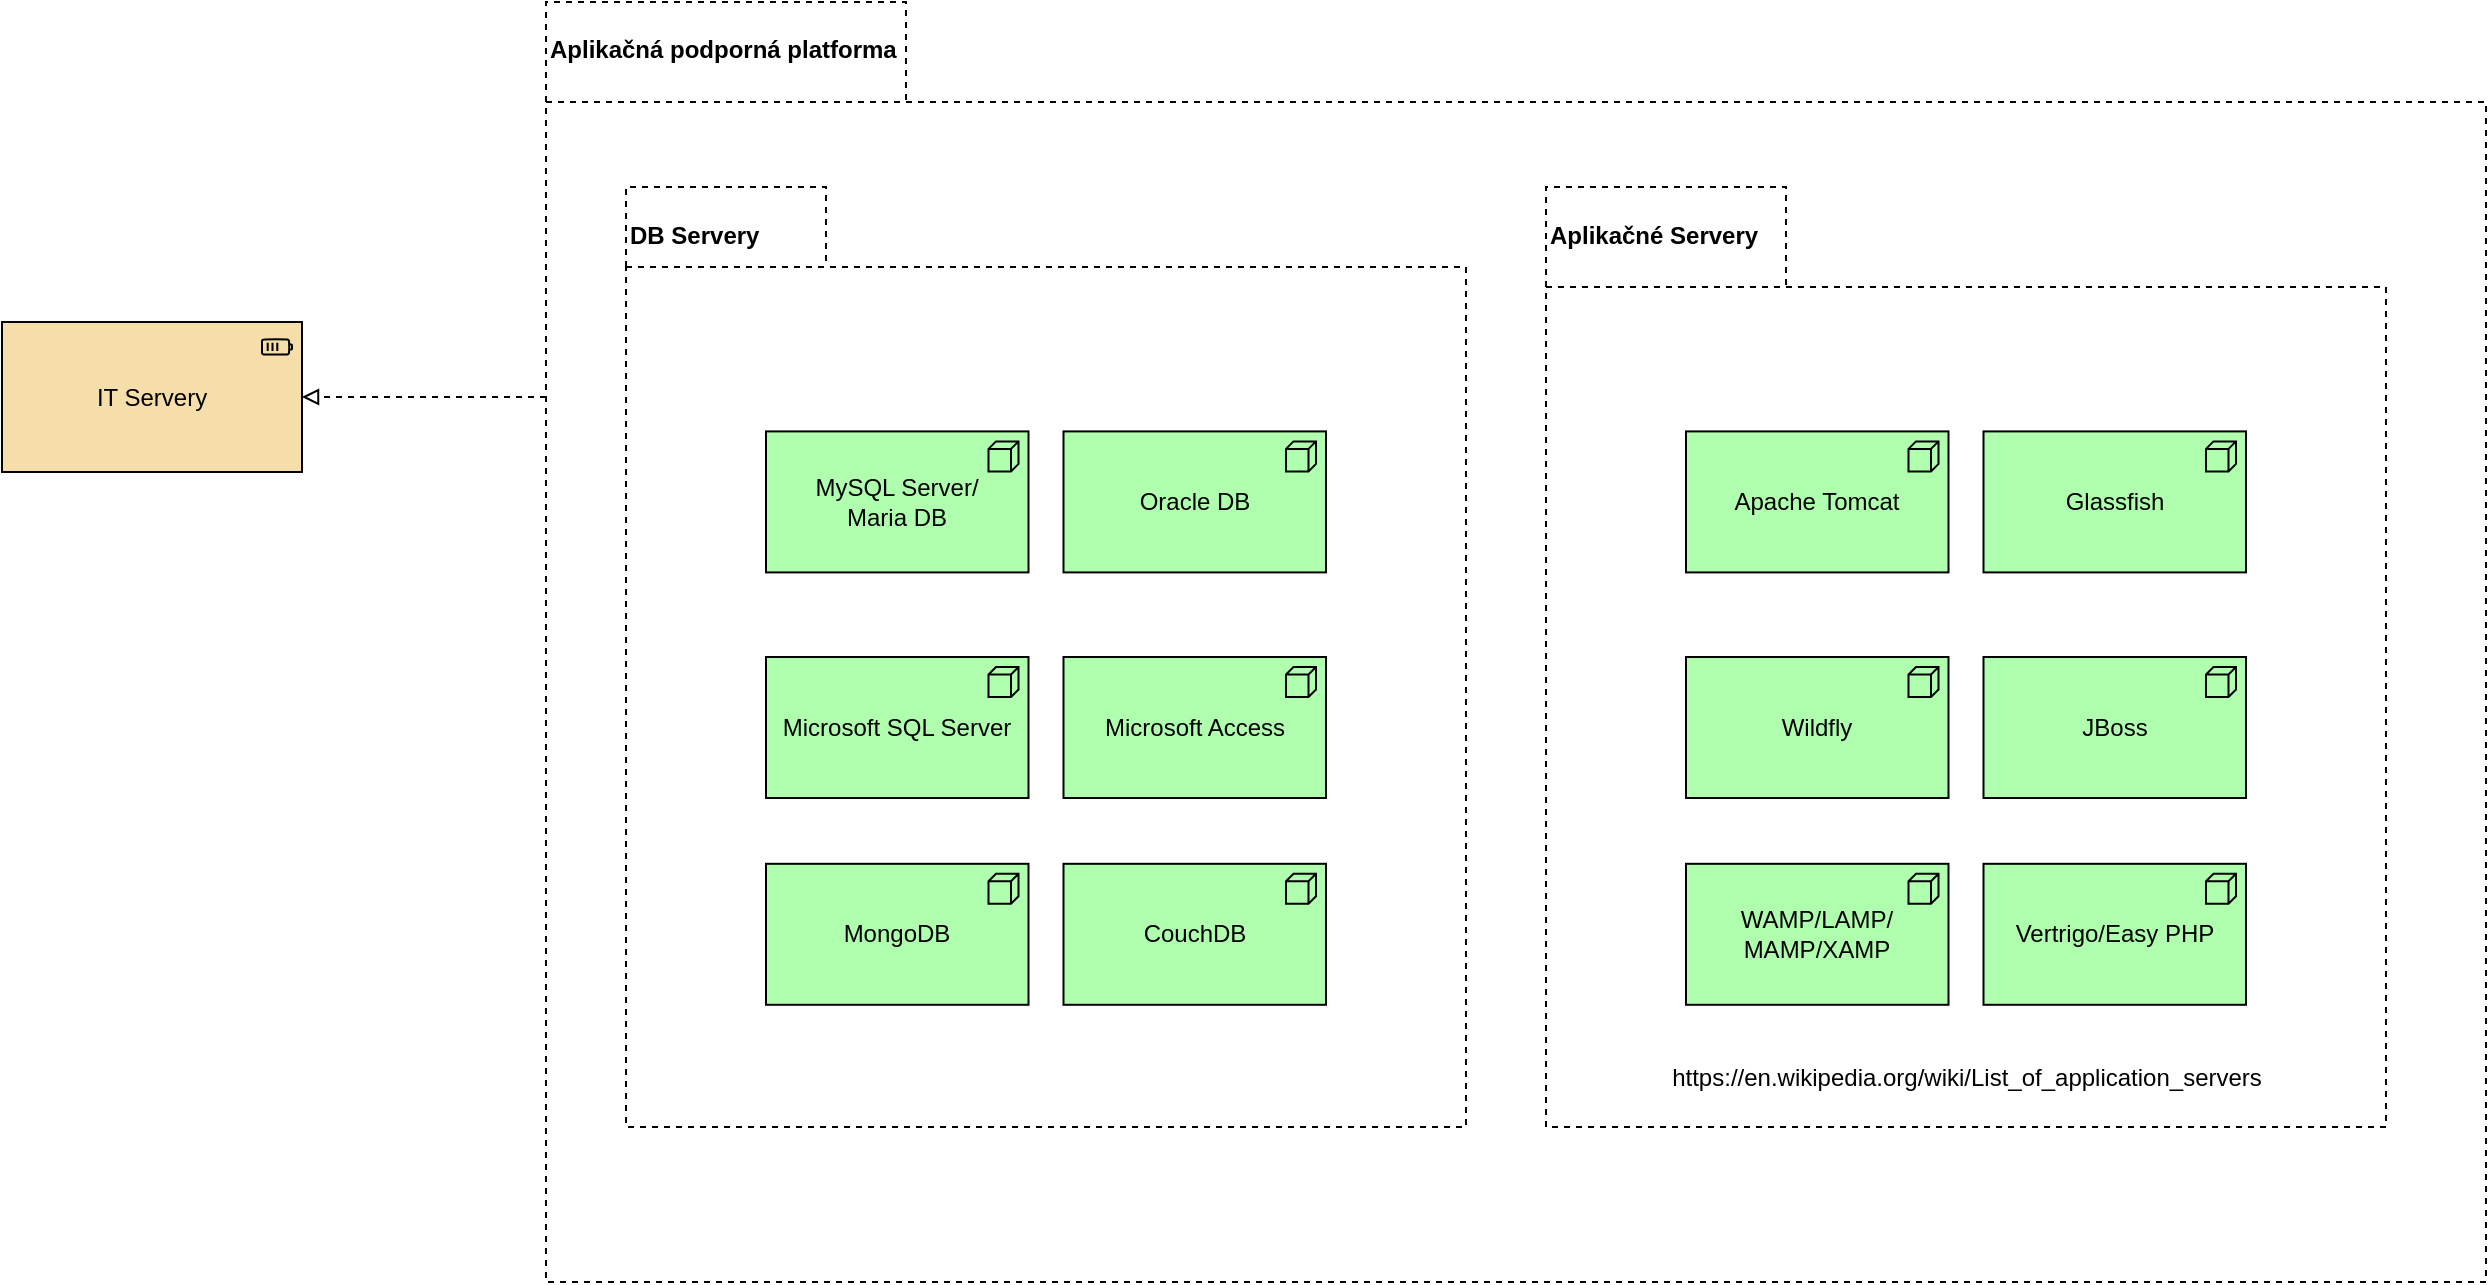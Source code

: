 <mxfile version="16.5.1" type="device" pages="4"><diagram id="BFLD8SJ105K53m_3hxPX" name="Zdroje-Resources"><mxGraphModel dx="1088" dy="731" grid="1" gridSize="10" guides="1" tooltips="1" connect="1" arrows="1" fold="1" page="1" pageScale="1" pageWidth="1654" pageHeight="1169" math="0" shadow="0"><root><mxCell id="JIdR25vpFqHuH1dfXPCB-0"/><mxCell id="JIdR25vpFqHuH1dfXPCB-1" parent="JIdR25vpFqHuH1dfXPCB-0"/><mxCell id="JIdR25vpFqHuH1dfXPCB-2" value="IT Servery" style="html=1;outlineConnect=0;whiteSpace=wrap;fillColor=#F5DEAA;shape=mxgraph.archimate3.application;appType=resource;archiType=square;" parent="JIdR25vpFqHuH1dfXPCB-1" vertex="1"><mxGeometry x="140" y="220" width="150" height="75" as="geometry"/></mxCell><mxCell id="JIdR25vpFqHuH1dfXPCB-23" value="" style="group" parent="JIdR25vpFqHuH1dfXPCB-1" vertex="1" connectable="0"><mxGeometry x="412" y="60" width="970" height="640" as="geometry"/></mxCell><mxCell id="JIdR25vpFqHuH1dfXPCB-22" value="Aplikačná podporná platforma" style="shape=folder;spacingTop=10;tabWidth=180;tabHeight=50;tabPosition=left;html=1;dashed=1;verticalAlign=top;align=left;fontStyle=1" parent="JIdR25vpFqHuH1dfXPCB-23" vertex="1"><mxGeometry width="970" height="640" as="geometry"/></mxCell><mxCell id="JIdR25vpFqHuH1dfXPCB-12" value="" style="group" parent="JIdR25vpFqHuH1dfXPCB-23" vertex="1" connectable="0"><mxGeometry x="40" y="92.5" width="420" height="470" as="geometry"/></mxCell><mxCell id="JIdR25vpFqHuH1dfXPCB-11" value="&lt;b&gt;DB Servery&lt;/b&gt;" style="shape=folder;spacingTop=10;tabWidth=100;tabHeight=40;tabPosition=left;html=1;dashed=1;verticalAlign=top;align=left;" parent="JIdR25vpFqHuH1dfXPCB-12" vertex="1"><mxGeometry width="420" height="470" as="geometry"/></mxCell><mxCell id="JIdR25vpFqHuH1dfXPCB-3" value="MySQL Server/&lt;br&gt;Maria DB" style="html=1;outlineConnect=0;whiteSpace=wrap;fillColor=#AFFFAF;shape=mxgraph.archimate3.application;appType=node;archiType=square;" parent="JIdR25vpFqHuH1dfXPCB-12" vertex="1"><mxGeometry x="70" y="122.2" width="131.25" height="70.5" as="geometry"/></mxCell><mxCell id="JIdR25vpFqHuH1dfXPCB-6" value="Microsoft SQL Server" style="html=1;outlineConnect=0;whiteSpace=wrap;fillColor=#AFFFAF;shape=mxgraph.archimate3.application;appType=node;archiType=square;" parent="JIdR25vpFqHuH1dfXPCB-12" vertex="1"><mxGeometry x="70" y="235" width="131.25" height="70.5" as="geometry"/></mxCell><mxCell id="JIdR25vpFqHuH1dfXPCB-7" value="Oracle DB" style="html=1;outlineConnect=0;whiteSpace=wrap;fillColor=#AFFFAF;shape=mxgraph.archimate3.application;appType=node;archiType=square;" parent="JIdR25vpFqHuH1dfXPCB-12" vertex="1"><mxGeometry x="218.75" y="122.2" width="131.25" height="70.5" as="geometry"/></mxCell><mxCell id="JIdR25vpFqHuH1dfXPCB-8" value="Microsoft Access" style="html=1;outlineConnect=0;whiteSpace=wrap;fillColor=#AFFFAF;shape=mxgraph.archimate3.application;appType=node;archiType=square;" parent="JIdR25vpFqHuH1dfXPCB-12" vertex="1"><mxGeometry x="218.75" y="235" width="131.25" height="70.5" as="geometry"/></mxCell><mxCell id="JIdR25vpFqHuH1dfXPCB-9" value="MongoDB" style="html=1;outlineConnect=0;whiteSpace=wrap;fillColor=#AFFFAF;shape=mxgraph.archimate3.application;appType=node;archiType=square;" parent="JIdR25vpFqHuH1dfXPCB-12" vertex="1"><mxGeometry x="70" y="338.4" width="131.25" height="70.5" as="geometry"/></mxCell><mxCell id="JIdR25vpFqHuH1dfXPCB-10" value="CouchDB" style="html=1;outlineConnect=0;whiteSpace=wrap;fillColor=#AFFFAF;shape=mxgraph.archimate3.application;appType=node;archiType=square;" parent="JIdR25vpFqHuH1dfXPCB-12" vertex="1"><mxGeometry x="218.75" y="338.4" width="131.25" height="70.5" as="geometry"/></mxCell><mxCell id="JIdR25vpFqHuH1dfXPCB-13" value="" style="group" parent="JIdR25vpFqHuH1dfXPCB-23" vertex="1" connectable="0"><mxGeometry x="500" y="92.5" width="420" height="470" as="geometry"/></mxCell><mxCell id="JIdR25vpFqHuH1dfXPCB-14" value="&lt;b&gt;Aplikačné Servery&lt;/b&gt;" style="shape=folder;spacingTop=10;tabWidth=120;tabHeight=50;tabPosition=left;html=1;dashed=1;verticalAlign=top;align=left;" parent="JIdR25vpFqHuH1dfXPCB-13" vertex="1"><mxGeometry width="420" height="470" as="geometry"/></mxCell><mxCell id="JIdR25vpFqHuH1dfXPCB-15" value="Apache Tomcat" style="html=1;outlineConnect=0;whiteSpace=wrap;fillColor=#AFFFAF;shape=mxgraph.archimate3.application;appType=node;archiType=square;" parent="JIdR25vpFqHuH1dfXPCB-13" vertex="1"><mxGeometry x="70" y="122.2" width="131.25" height="70.5" as="geometry"/></mxCell><mxCell id="JIdR25vpFqHuH1dfXPCB-16" value="Wildfly" style="html=1;outlineConnect=0;whiteSpace=wrap;fillColor=#AFFFAF;shape=mxgraph.archimate3.application;appType=node;archiType=square;" parent="JIdR25vpFqHuH1dfXPCB-13" vertex="1"><mxGeometry x="70" y="235" width="131.25" height="70.5" as="geometry"/></mxCell><mxCell id="JIdR25vpFqHuH1dfXPCB-17" value="Glassfish" style="html=1;outlineConnect=0;whiteSpace=wrap;fillColor=#AFFFAF;shape=mxgraph.archimate3.application;appType=node;archiType=square;" parent="JIdR25vpFqHuH1dfXPCB-13" vertex="1"><mxGeometry x="218.75" y="122.2" width="131.25" height="70.5" as="geometry"/></mxCell><mxCell id="JIdR25vpFqHuH1dfXPCB-18" value="JBoss" style="html=1;outlineConnect=0;whiteSpace=wrap;fillColor=#AFFFAF;shape=mxgraph.archimate3.application;appType=node;archiType=square;" parent="JIdR25vpFqHuH1dfXPCB-13" vertex="1"><mxGeometry x="218.75" y="235" width="131.25" height="70.5" as="geometry"/></mxCell><mxCell id="JIdR25vpFqHuH1dfXPCB-19" value="WAMP/LAMP/&lt;br&gt;MAMP/XAMP" style="html=1;outlineConnect=0;whiteSpace=wrap;fillColor=#AFFFAF;shape=mxgraph.archimate3.application;appType=node;archiType=square;" parent="JIdR25vpFqHuH1dfXPCB-13" vertex="1"><mxGeometry x="70" y="338.4" width="131.25" height="70.5" as="geometry"/></mxCell><mxCell id="JIdR25vpFqHuH1dfXPCB-20" value="Vertrigo/Easy PHP" style="html=1;outlineConnect=0;whiteSpace=wrap;fillColor=#AFFFAF;shape=mxgraph.archimate3.application;appType=node;archiType=square;" parent="JIdR25vpFqHuH1dfXPCB-13" vertex="1"><mxGeometry x="218.75" y="338.4" width="131.25" height="70.5" as="geometry"/></mxCell><mxCell id="JIdR25vpFqHuH1dfXPCB-21" value="https://en.wikipedia.org/wiki/List_of_application_servers" style="text;html=1;align=center;verticalAlign=middle;resizable=0;points=[];autosize=1;strokeColor=none;fillColor=none;" parent="JIdR25vpFqHuH1dfXPCB-13" vertex="1"><mxGeometry x="55" y="435" width="310" height="20" as="geometry"/></mxCell><mxCell id="JIdR25vpFqHuH1dfXPCB-25" value="" style="edgeStyle=elbowEdgeStyle;html=1;endArrow=block;elbow=vertical;endFill=0;dashed=1;rounded=0;entryX=1;entryY=0.5;entryDx=0;entryDy=0;entryPerimeter=0;exitX=0;exitY=0;exitDx=0;exitDy=197.5;exitPerimeter=0;" parent="JIdR25vpFqHuH1dfXPCB-1" source="JIdR25vpFqHuH1dfXPCB-22" target="JIdR25vpFqHuH1dfXPCB-2" edge="1"><mxGeometry width="160" relative="1" as="geometry"><mxPoint x="230" y="570" as="sourcePoint"/><mxPoint x="300" y="490" as="targetPoint"/></mxGeometry></mxCell></root></mxGraphModel></diagram><diagram id="a2Y0qFDGSdW9YqqW_H9g" name="Pristup_Plan-Schopnost_Kompetencia"><mxGraphModel dx="1088" dy="731" grid="1" gridSize="10" guides="1" tooltips="1" connect="1" arrows="1" fold="1" page="1" pageScale="1" pageWidth="1654" pageHeight="1169" math="0" shadow="0"><root><mxCell id="AoW3o8uG79SztXUSEUNP-0"/><mxCell id="AoW3o8uG79SztXUSEUNP-1" parent="AoW3o8uG79SztXUSEUNP-0"/><mxCell id="AoW3o8uG79SztXUSEUNP-10" value="AT&amp;amp;AT, LakeSide, Bratislava&lt;br&gt;Mentor Partners, Titan, Grafton&amp;nbsp;" style="html=1;outlineConnect=0;whiteSpace=wrap;fillColor=#FFB973;shape=mxgraph.archimate3.application;appType=location;archiType=square;align=left;verticalAlign=top;" parent="AoW3o8uG79SztXUSEUNP-1" vertex="1"><mxGeometry x="110" y="530" width="420" height="190" as="geometry"/></mxCell><mxCell id="AoW3o8uG79SztXUSEUNP-2" value="Operačná excelentnosť" style="html=1;outlineConnect=0;whiteSpace=wrap;fillColor=#F5DEAA;shape=mxgraph.archimate3.application;appType=course;archiType=rounded;" parent="AoW3o8uG79SztXUSEUNP-1" vertex="1"><mxGeometry x="410" y="200" width="150" height="75" as="geometry"/></mxCell><mxCell id="AoW3o8uG79SztXUSEUNP-3" value="Centralizácia IT systémov" style="html=1;outlineConnect=0;whiteSpace=wrap;fillColor=#F5DEAA;shape=mxgraph.archimate3.application;appType=course;archiType=rounded;" parent="AoW3o8uG79SztXUSEUNP-1" vertex="1"><mxGeometry x="230" y="300" width="150" height="75" as="geometry"/></mxCell><mxCell id="AoW3o8uG79SztXUSEUNP-4" value="Štandarizácia produktov" style="html=1;outlineConnect=0;whiteSpace=wrap;fillColor=#F5DEAA;shape=mxgraph.archimate3.application;appType=course;archiType=rounded;" parent="AoW3o8uG79SztXUSEUNP-1" vertex="1"><mxGeometry x="600" y="300" width="150" height="75" as="geometry"/></mxCell><mxCell id="AoW3o8uG79SztXUSEUNP-5" value="Ľudské zdroje HR" style="html=1;outlineConnect=0;whiteSpace=wrap;fillColor=#F5DEAA;shape=mxgraph.archimate3.application;appType=resource;archiType=square;" parent="AoW3o8uG79SztXUSEUNP-1" vertex="1"><mxGeometry x="170" y="595" width="150" height="75" as="geometry"/></mxCell><mxCell id="AoW3o8uG79SztXUSEUNP-6" value="IT zdroje" style="html=1;outlineConnect=0;whiteSpace=wrap;fillColor=#F5DEAA;shape=mxgraph.archimate3.application;appType=resource;archiType=square;" parent="AoW3o8uG79SztXUSEUNP-1" vertex="1"><mxGeometry x="350" y="595" width="150" height="75" as="geometry"/></mxCell><mxCell id="AoW3o8uG79SztXUSEUNP-7" value="IT manažment a &lt;br&gt;prevádzka" style="html=1;outlineConnect=0;whiteSpace=wrap;fillColor=#F5DEAA;shape=mxgraph.archimate3.application;appType=capability;archiType=rounded;" parent="AoW3o8uG79SztXUSEUNP-1" vertex="1"><mxGeometry x="230" y="430" width="150" height="75" as="geometry"/></mxCell><mxCell id="AoW3o8uG79SztXUSEUNP-8" value="Produktový manažment" style="html=1;outlineConnect=0;whiteSpace=wrap;fillColor=#F5DEAA;shape=mxgraph.archimate3.application;appType=capability;archiType=rounded;" parent="AoW3o8uG79SztXUSEUNP-1" vertex="1"><mxGeometry x="600" y="430" width="150" height="75" as="geometry"/></mxCell><mxCell id="AoW3o8uG79SztXUSEUNP-9" value="Manažment kvality" style="html=1;outlineConnect=0;whiteSpace=wrap;fillColor=#F5DEAA;shape=mxgraph.archimate3.application;appType=capability;archiType=rounded;" parent="AoW3o8uG79SztXUSEUNP-1" vertex="1"><mxGeometry x="770" y="430" width="150" height="75" as="geometry"/></mxCell><mxCell id="AoW3o8uG79SztXUSEUNP-11" value="" style="html=1;endArrow=diamondThin;endFill=0;elbow=vertical;endSize=10;rounded=0;exitX=0.5;exitY=0;exitDx=0;exitDy=0;exitPerimeter=0;entryX=0;entryY=0.5;entryDx=0;entryDy=0;entryPerimeter=0;" parent="AoW3o8uG79SztXUSEUNP-1" source="AoW3o8uG79SztXUSEUNP-3" target="AoW3o8uG79SztXUSEUNP-2" edge="1"><mxGeometry width="160" relative="1" as="geometry"><mxPoint x="190" y="230" as="sourcePoint"/><mxPoint x="420" y="208" as="targetPoint"/></mxGeometry></mxCell><mxCell id="AoW3o8uG79SztXUSEUNP-12" value="" style="html=1;endArrow=diamondThin;endFill=0;elbow=vertical;endSize=10;rounded=0;entryX=1;entryY=0.5;entryDx=0;entryDy=0;entryPerimeter=0;" parent="AoW3o8uG79SztXUSEUNP-1" source="AoW3o8uG79SztXUSEUNP-4" target="AoW3o8uG79SztXUSEUNP-2" edge="1"><mxGeometry width="160" relative="1" as="geometry"><mxPoint x="640" y="240" as="sourcePoint"/><mxPoint x="800" y="240" as="targetPoint"/></mxGeometry></mxCell><mxCell id="AoW3o8uG79SztXUSEUNP-13" value="" style="edgeStyle=elbowEdgeStyle;html=1;endArrow=block;elbow=vertical;endFill=0;dashed=1;rounded=0;entryX=0.5;entryY=1;entryDx=0;entryDy=0;entryPerimeter=0;" parent="AoW3o8uG79SztXUSEUNP-1" target="AoW3o8uG79SztXUSEUNP-3" edge="1"><mxGeometry width="160" relative="1" as="geometry"><mxPoint x="305" y="430" as="sourcePoint"/><mxPoint x="260" y="520" as="targetPoint"/></mxGeometry></mxCell><mxCell id="AoW3o8uG79SztXUSEUNP-14" value="" style="edgeStyle=elbowEdgeStyle;html=1;endArrow=block;elbow=vertical;endFill=0;dashed=1;rounded=0;entryX=0.5;entryY=1;entryDx=0;entryDy=0;entryPerimeter=0;" parent="AoW3o8uG79SztXUSEUNP-1" target="AoW3o8uG79SztXUSEUNP-4" edge="1"><mxGeometry width="160" relative="1" as="geometry"><mxPoint x="675" y="430" as="sourcePoint"/><mxPoint x="870" y="560" as="targetPoint"/></mxGeometry></mxCell><mxCell id="AoW3o8uG79SztXUSEUNP-15" value="" style="edgeStyle=elbowEdgeStyle;html=1;endArrow=block;elbow=vertical;endFill=0;dashed=1;rounded=0;entryX=0.5;entryY=1;entryDx=0;entryDy=0;entryPerimeter=0;exitX=0.5;exitY=0;exitDx=0;exitDy=0;exitPerimeter=0;" parent="AoW3o8uG79SztXUSEUNP-1" source="AoW3o8uG79SztXUSEUNP-9" target="AoW3o8uG79SztXUSEUNP-4" edge="1"><mxGeometry width="160" relative="1" as="geometry"><mxPoint x="840" y="380" as="sourcePoint"/><mxPoint x="1000" y="380" as="targetPoint"/></mxGeometry></mxCell><mxCell id="AoW3o8uG79SztXUSEUNP-16" value="" style="endArrow=block;html=1;endFill=1;startArrow=oval;startFill=1;elbow=vertical;rounded=0;entryX=0.5;entryY=1;entryDx=0;entryDy=0;entryPerimeter=0;edgeStyle=orthogonalEdgeStyle;curved=1;" parent="AoW3o8uG79SztXUSEUNP-1" source="AoW3o8uG79SztXUSEUNP-5" target="AoW3o8uG79SztXUSEUNP-7" edge="1"><mxGeometry width="160" relative="1" as="geometry"><mxPoint x="100" y="530" as="sourcePoint"/><mxPoint x="260" y="530" as="targetPoint"/><Array as="points"><mxPoint x="280" y="560"/><mxPoint x="305" y="560"/></Array></mxGeometry></mxCell><mxCell id="AoW3o8uG79SztXUSEUNP-17" value="" style="endArrow=block;html=1;endFill=1;startArrow=oval;startFill=1;edgeStyle=elbowEdgeStyle;elbow=vertical;rounded=0;curved=1;entryX=0.5;entryY=1;entryDx=0;entryDy=0;entryPerimeter=0;" parent="AoW3o8uG79SztXUSEUNP-1" source="AoW3o8uG79SztXUSEUNP-6" target="AoW3o8uG79SztXUSEUNP-7" edge="1"><mxGeometry width="160" relative="1" as="geometry"><mxPoint x="330" y="550" as="sourcePoint"/><mxPoint x="490" y="550" as="targetPoint"/></mxGeometry></mxCell></root></mxGraphModel></diagram><diagram id="C5pZudkizUMhHdA8KWlQ" name="Organizačný pohľad"><mxGraphModel dx="1088" dy="731" grid="1" gridSize="10" guides="1" tooltips="1" connect="1" arrows="1" fold="1" page="1" pageScale="1" pageWidth="1654" pageHeight="1169" math="0" shadow="0"><root><mxCell id="M233vefGpl_7Sy5m6oWi-0"/><mxCell id="M233vefGpl_7Sy5m6oWi-1" parent="M233vefGpl_7Sy5m6oWi-0"/><mxCell id="M233vefGpl_7Sy5m6oWi-12" value="" style="group" parent="M233vefGpl_7Sy5m6oWi-1" vertex="1" connectable="0"><mxGeometry x="60" y="60" width="720" height="430" as="geometry"/></mxCell><mxCell id="M233vefGpl_7Sy5m6oWi-2" value="Organizačná štruktúra Banka" style="shape=folder;spacingTop=10;tabWidth=190;tabHeight=50;tabPosition=left;html=1;dashed=1;verticalAlign=top;align=left;fontStyle=1" parent="M233vefGpl_7Sy5m6oWi-12" vertex="1"><mxGeometry x="-30" width="720" height="430" as="geometry"/></mxCell><mxCell id="M233vefGpl_7Sy5m6oWi-3" value="Financie" style="html=1;outlineConnect=0;whiteSpace=wrap;fillColor=#ffff99;shape=mxgraph.archimate3.application;appType=actor;archiType=square;" parent="M233vefGpl_7Sy5m6oWi-12" vertex="1"><mxGeometry x="20" y="80" width="150" height="75" as="geometry"/></mxCell><mxCell id="M233vefGpl_7Sy5m6oWi-4" value="Privátne/korporátne bankovníctvo" style="html=1;outlineConnect=0;whiteSpace=wrap;fillColor=#ffff99;shape=mxgraph.archimate3.application;appType=actor;archiType=square;" parent="M233vefGpl_7Sy5m6oWi-12" vertex="1"><mxGeometry x="200" y="80" width="150" height="75" as="geometry"/></mxCell><mxCell id="M233vefGpl_7Sy5m6oWi-5" value="Retail bankovníctvo" style="html=1;outlineConnect=0;whiteSpace=wrap;fillColor=#ffff99;shape=mxgraph.archimate3.application;appType=actor;archiType=square;" parent="M233vefGpl_7Sy5m6oWi-12" vertex="1"><mxGeometry x="370" y="80" width="150" height="75" as="geometry"/></mxCell><mxCell id="M233vefGpl_7Sy5m6oWi-6" value="PR, marketing" style="html=1;outlineConnect=0;whiteSpace=wrap;fillColor=#ffff99;shape=mxgraph.archimate3.application;appType=actor;archiType=square;" parent="M233vefGpl_7Sy5m6oWi-12" vertex="1"><mxGeometry x="540" y="80" width="150" height="75" as="geometry"/></mxCell><mxCell id="M233vefGpl_7Sy5m6oWi-7" value="Prevádzka" style="html=1;outlineConnect=0;whiteSpace=wrap;fillColor=#ffff99;shape=mxgraph.archimate3.application;appType=actor;archiType=square;" parent="M233vefGpl_7Sy5m6oWi-12" vertex="1"><mxGeometry x="20" y="177.5" width="150" height="75" as="geometry"/></mxCell><mxCell id="M233vefGpl_7Sy5m6oWi-8" value="IT" style="html=1;outlineConnect=0;whiteSpace=wrap;fillColor=#ffff99;shape=mxgraph.archimate3.application;appType=actor;archiType=square;" parent="M233vefGpl_7Sy5m6oWi-12" vertex="1"><mxGeometry x="200" y="177.5" width="150" height="75" as="geometry"/></mxCell><mxCell id="M233vefGpl_7Sy5m6oWi-9" value="HR" style="html=1;outlineConnect=0;whiteSpace=wrap;fillColor=#ffff99;shape=mxgraph.archimate3.application;appType=actor;archiType=square;" parent="M233vefGpl_7Sy5m6oWi-12" vertex="1"><mxGeometry x="370" y="177.5" width="150" height="75" as="geometry"/></mxCell><mxCell id="M233vefGpl_7Sy5m6oWi-10" value="Oddelenie XYZ" style="html=1;outlineConnect=0;whiteSpace=wrap;fillColor=#ffff99;shape=mxgraph.archimate3.application;appType=actor;archiType=square;" parent="M233vefGpl_7Sy5m6oWi-12" vertex="1"><mxGeometry x="20" y="270" width="150" height="75" as="geometry"/></mxCell><mxCell id="M233vefGpl_7Sy5m6oWi-11" value="Divízia ABC" style="html=1;outlineConnect=0;whiteSpace=wrap;fillColor=#ffff99;shape=mxgraph.archimate3.application;appType=actor;archiType=square;" parent="M233vefGpl_7Sy5m6oWi-12" vertex="1"><mxGeometry x="200" y="270" width="150" height="75" as="geometry"/></mxCell><mxCell id="M233vefGpl_7Sy5m6oWi-13" value="" style="group" parent="M233vefGpl_7Sy5m6oWi-1" vertex="1" connectable="0"><mxGeometry x="760" y="50" width="720" height="830" as="geometry"/></mxCell><mxCell id="M233vefGpl_7Sy5m6oWi-14" value="Organizačná štruktúra Banka" style="shape=folder;spacingTop=10;tabWidth=190;tabHeight=50;tabPosition=left;html=1;dashed=1;verticalAlign=top;align=left;fontStyle=1" parent="M233vefGpl_7Sy5m6oWi-13" vertex="1"><mxGeometry width="720" height="830" as="geometry"/></mxCell><mxCell id="M233vefGpl_7Sy5m6oWi-16" value="Privátne/korporátne bankovníctvo" style="html=1;outlineConnect=0;whiteSpace=wrap;fillColor=#ffff99;shape=mxgraph.archimate3.application;appType=actor;archiType=square;" parent="M233vefGpl_7Sy5m6oWi-13" vertex="1"><mxGeometry x="10" y="70" width="300" height="350" as="geometry"/></mxCell><mxCell id="M233vefGpl_7Sy5m6oWi-18" value="PR, marketing" style="html=1;outlineConnect=0;whiteSpace=wrap;fillColor=#ffff99;shape=mxgraph.archimate3.application;appType=actor;archiType=square;" parent="M233vefGpl_7Sy5m6oWi-13" vertex="1"><mxGeometry x="10" y="430" width="300" height="270" as="geometry"/></mxCell><mxCell id="M233vefGpl_7Sy5m6oWi-20" value="IT" style="html=1;outlineConnect=0;whiteSpace=wrap;fillColor=#ffff99;shape=mxgraph.archimate3.application;appType=actor;archiType=square;verticalAlign=top;" parent="M233vefGpl_7Sy5m6oWi-13" vertex="1"><mxGeometry x="360" y="430" width="350" height="380" as="geometry"/></mxCell><mxCell id="M233vefGpl_7Sy5m6oWi-24" value="Privátne/korporátne bankovníctvo" style="html=1;outlineConnect=0;whiteSpace=wrap;fillColor=#ffff99;shape=mxgraph.archimate3.application;appType=actor;archiType=square;verticalAlign=top;" parent="M233vefGpl_7Sy5m6oWi-13" vertex="1"><mxGeometry x="10" y="70" width="340" height="350" as="geometry"/></mxCell><mxCell id="M233vefGpl_7Sy5m6oWi-25" value="Retail bankovníctvo" style="html=1;outlineConnect=0;whiteSpace=wrap;fillColor=#ffff99;shape=mxgraph.archimate3.application;appType=actor;archiType=square;verticalAlign=top;" parent="M233vefGpl_7Sy5m6oWi-13" vertex="1"><mxGeometry x="360" y="70" width="350" height="350" as="geometry"/></mxCell><mxCell id="M233vefGpl_7Sy5m6oWi-26" value="Marketing" style="html=1;outlineConnect=0;whiteSpace=wrap;fillColor=#ffff99;shape=mxgraph.archimate3.application;appType=actor;archiType=square;verticalAlign=top;" parent="M233vefGpl_7Sy5m6oWi-13" vertex="1"><mxGeometry x="10" y="430" width="340" height="380" as="geometry"/></mxCell><mxCell id="M233vefGpl_7Sy5m6oWi-27" value="Úveroví špecialisti" style="html=1;outlineConnect=0;whiteSpace=wrap;fillColor=#ffff99;shape=mxgraph.archimate3.application;appType=actor;archiType=square;" parent="M233vefGpl_7Sy5m6oWi-13" vertex="1"><mxGeometry x="20" y="110" width="150" height="75" as="geometry"/></mxCell><mxCell id="M233vefGpl_7Sy5m6oWi-28" value="Klientskí pracovníci" style="html=1;outlineConnect=0;whiteSpace=wrap;fillColor=#ffff99;shape=mxgraph.archimate3.application;appType=actor;archiType=square;" parent="M233vefGpl_7Sy5m6oWi-13" vertex="1"><mxGeometry x="190" y="110" width="150" height="75" as="geometry"/></mxCell><mxCell id="M233vefGpl_7Sy5m6oWi-29" value="Hypotéky" style="html=1;outlineConnect=0;whiteSpace=wrap;fillColor=#e51400;shape=mxgraph.archimate3.application;appType=actor;archiType=square;strokeColor=#B20000;fontColor=#ffffff;" parent="M233vefGpl_7Sy5m6oWi-13" vertex="1"><mxGeometry x="370" y="110" width="150" height="75" as="geometry"/></mxCell><mxCell id="M233vefGpl_7Sy5m6oWi-30" value="Úvery" style="html=1;outlineConnect=0;whiteSpace=wrap;fillColor=#ffff99;shape=mxgraph.archimate3.application;appType=actor;archiType=square;" parent="M233vefGpl_7Sy5m6oWi-13" vertex="1"><mxGeometry x="540" y="110" width="150" height="75" as="geometry"/></mxCell><mxCell id="M233vefGpl_7Sy5m6oWi-31" value="PR" style="html=1;outlineConnect=0;whiteSpace=wrap;fillColor=#60a917;shape=mxgraph.archimate3.application;appType=actor;archiType=square;fontColor=#ffffff;strokeColor=#2D7600;" parent="M233vefGpl_7Sy5m6oWi-13" vertex="1"><mxGeometry x="20" y="470" width="150" height="75" as="geometry"/></mxCell><mxCell id="M233vefGpl_7Sy5m6oWi-32" value="Komunikácia" style="html=1;outlineConnect=0;whiteSpace=wrap;fillColor=#ffff99;shape=mxgraph.archimate3.application;appType=actor;archiType=square;" parent="M233vefGpl_7Sy5m6oWi-13" vertex="1"><mxGeometry x="190" y="470" width="150" height="75" as="geometry"/></mxCell><mxCell id="M233vefGpl_7Sy5m6oWi-33" value="QA &lt;br&gt;kvalita oddelenie" style="html=1;outlineConnect=0;whiteSpace=wrap;fillColor=#e51400;shape=mxgraph.archimate3.application;appType=actor;archiType=square;fontColor=#ffffff;strokeColor=#B20000;" parent="M233vefGpl_7Sy5m6oWi-13" vertex="1"><mxGeometry x="375" y="470" width="150" height="75" as="geometry"/></mxCell><mxCell id="M233vefGpl_7Sy5m6oWi-34" value="Analytické oddelenie" style="html=1;outlineConnect=0;whiteSpace=wrap;fillColor=#60a917;shape=mxgraph.archimate3.application;appType=actor;archiType=square;fontColor=#ffffff;strokeColor=#2D7600;" parent="M233vefGpl_7Sy5m6oWi-13" vertex="1"><mxGeometry x="545" y="470" width="150" height="75" as="geometry"/></mxCell><mxCell id="M233vefGpl_7Sy5m6oWi-36" value="EU projekty" style="html=1;outlineConnect=0;whiteSpace=wrap;fillColor=#60a917;shape=mxgraph.archimate3.application;appType=actor;archiType=square;fontColor=#ffffff;strokeColor=#2D7600;" parent="M233vefGpl_7Sy5m6oWi-13" vertex="1"><mxGeometry x="20" y="200" width="150" height="75" as="geometry"/></mxCell><mxCell id="M233vefGpl_7Sy5m6oWi-37" value="Developerské projekty" style="html=1;outlineConnect=0;whiteSpace=wrap;fillColor=#e51400;shape=mxgraph.archimate3.application;appType=actor;archiType=square;fontColor=#ffffff;strokeColor=#B20000;" parent="M233vefGpl_7Sy5m6oWi-13" vertex="1"><mxGeometry x="190" y="200" width="150" height="75" as="geometry"/></mxCell><mxCell id="M233vefGpl_7Sy5m6oWi-38" value="Akvízičné financovanie" style="html=1;outlineConnect=0;whiteSpace=wrap;fillColor=#ffff99;shape=mxgraph.archimate3.application;appType=actor;archiType=square;" parent="M233vefGpl_7Sy5m6oWi-13" vertex="1"><mxGeometry x="20" y="290" width="150" height="75" as="geometry"/></mxCell><mxCell id="M233vefGpl_7Sy5m6oWi-39" value="Startupy" style="html=1;outlineConnect=0;whiteSpace=wrap;fillColor=#60a917;shape=mxgraph.archimate3.application;appType=actor;archiType=square;fontColor=#ffffff;strokeColor=#2D7600;" parent="M233vefGpl_7Sy5m6oWi-13" vertex="1"><mxGeometry x="190" y="290" width="150" height="75" as="geometry"/></mxCell><mxCell id="M233vefGpl_7Sy5m6oWi-40" value="Karty" style="html=1;outlineConnect=0;whiteSpace=wrap;fillColor=#ffff99;shape=mxgraph.archimate3.application;appType=actor;archiType=square;" parent="M233vefGpl_7Sy5m6oWi-13" vertex="1"><mxGeometry x="370" y="200" width="150" height="75" as="geometry"/></mxCell><mxCell id="M233vefGpl_7Sy5m6oWi-41" value="" style="html=1;outlineConnect=0;whiteSpace=wrap;fillColor=#ffff99;shape=mxgraph.archimate3.application;appType=actor;archiType=square;" parent="M233vefGpl_7Sy5m6oWi-13" vertex="1"><mxGeometry x="540" y="200" width="150" height="75" as="geometry"/></mxCell><mxCell id="M233vefGpl_7Sy5m6oWi-42" value="" style="html=1;outlineConnect=0;whiteSpace=wrap;fillColor=#ffff99;shape=mxgraph.archimate3.application;appType=actor;archiType=square;" parent="M233vefGpl_7Sy5m6oWi-13" vertex="1"><mxGeometry x="370" y="290" width="150" height="75" as="geometry"/></mxCell><mxCell id="M233vefGpl_7Sy5m6oWi-43" value="" style="html=1;outlineConnect=0;whiteSpace=wrap;fillColor=#ffff99;shape=mxgraph.archimate3.application;appType=actor;archiType=square;" parent="M233vefGpl_7Sy5m6oWi-13" vertex="1"><mxGeometry x="540" y="290" width="150" height="75" as="geometry"/></mxCell><mxCell id="M233vefGpl_7Sy5m6oWi-44" value="Admin" style="html=1;outlineConnect=0;whiteSpace=wrap;fillColor=#ffff99;shape=mxgraph.archimate3.application;appType=actor;archiType=square;" parent="M233vefGpl_7Sy5m6oWi-13" vertex="1"><mxGeometry x="375" y="560" width="150" height="75" as="geometry"/></mxCell><mxCell id="M233vefGpl_7Sy5m6oWi-45" value="Development" style="html=1;outlineConnect=0;whiteSpace=wrap;fillColor=#e51400;shape=mxgraph.archimate3.application;appType=actor;archiType=square;fontColor=#ffffff;strokeColor=#B20000;" parent="M233vefGpl_7Sy5m6oWi-13" vertex="1"><mxGeometry x="545" y="560" width="150" height="75" as="geometry"/></mxCell><mxCell id="M233vefGpl_7Sy5m6oWi-46" value="" style="html=1;outlineConnect=0;whiteSpace=wrap;fillColor=#ffff99;shape=mxgraph.archimate3.application;appType=actor;archiType=square;" parent="M233vefGpl_7Sy5m6oWi-13" vertex="1"><mxGeometry x="375" y="650" width="150" height="75" as="geometry"/></mxCell><mxCell id="M233vefGpl_7Sy5m6oWi-47" value="" style="html=1;outlineConnect=0;whiteSpace=wrap;fillColor=#ffff99;shape=mxgraph.archimate3.application;appType=actor;archiType=square;" parent="M233vefGpl_7Sy5m6oWi-13" vertex="1"><mxGeometry x="545" y="650" width="150" height="75" as="geometry"/></mxCell><mxCell id="M233vefGpl_7Sy5m6oWi-48" value="Reklama" style="html=1;outlineConnect=0;whiteSpace=wrap;fillColor=#e51400;shape=mxgraph.archimate3.application;appType=actor;archiType=square;fontColor=#ffffff;strokeColor=#B20000;" parent="M233vefGpl_7Sy5m6oWi-13" vertex="1"><mxGeometry x="20" y="560" width="150" height="75" as="geometry"/></mxCell><mxCell id="M233vefGpl_7Sy5m6oWi-49" value="" style="html=1;outlineConnect=0;whiteSpace=wrap;fillColor=#ffff99;shape=mxgraph.archimate3.application;appType=actor;archiType=square;" parent="M233vefGpl_7Sy5m6oWi-13" vertex="1"><mxGeometry x="190" y="560" width="150" height="75" as="geometry"/></mxCell><mxCell id="M233vefGpl_7Sy5m6oWi-50" value="" style="html=1;outlineConnect=0;whiteSpace=wrap;fillColor=#ffff99;shape=mxgraph.archimate3.application;appType=actor;archiType=square;" parent="M233vefGpl_7Sy5m6oWi-13" vertex="1"><mxGeometry x="20" y="650" width="150" height="75" as="geometry"/></mxCell><mxCell id="M233vefGpl_7Sy5m6oWi-51" value="" style="html=1;outlineConnect=0;whiteSpace=wrap;fillColor=#ffff99;shape=mxgraph.archimate3.application;appType=actor;archiType=square;" parent="M233vefGpl_7Sy5m6oWi-13" vertex="1"><mxGeometry x="190" y="650" width="150" height="75" as="geometry"/></mxCell><mxCell id="M233vefGpl_7Sy5m6oWi-52" value="&lt;b style=&quot;font-size: 16px&quot;&gt;Procesy/funkcie (aktéri) v organizácií&lt;/b&gt;:&lt;br style=&quot;font-size: 16px&quot;&gt;&lt;ol style=&quot;font-size: 16px&quot;&gt;&lt;li style=&quot;font-size: 16px&quot;&gt;&lt;b&gt;&lt;font color=&quot;#ff0000&quot;&gt;Hlavné&lt;/font&gt;&lt;/b&gt;&lt;/li&gt;&lt;li style=&quot;font-size: 16px&quot;&gt;&lt;b&gt;&lt;font color=&quot;#33ff33&quot;&gt;Podporné&amp;nbsp;&lt;/font&gt;&lt;/b&gt;&lt;/li&gt;&lt;li style=&quot;font-size: 16px&quot;&gt;Riadiace&lt;/li&gt;&lt;/ol&gt;" style="text;html=1;align=left;verticalAlign=middle;resizable=0;points=[];autosize=1;strokeColor=none;fillColor=none;fontSize=16;" parent="M233vefGpl_7Sy5m6oWi-1" vertex="1"><mxGeometry x="1500" y="250" width="300" height="110" as="geometry"/></mxCell></root></mxGraphModel></diagram><diagram id="6I0OCvxSQrVGMHxT2VVA" name="Page-1"><mxGraphModel dx="1088" dy="731" grid="1" gridSize="10" guides="1" tooltips="1" connect="1" arrows="1" fold="1" page="1" pageScale="1" pageWidth="1654" pageHeight="1169" math="0" shadow="0"><root><mxCell id="0"/><mxCell id="1" parent="0"/><mxCell id="dKdSaXE48SgPbhcamS2K-30" value="" style="whiteSpace=wrap;html=1;strokeColor=none;strokeWidth=1;fillColor=#f5f5f5;fontSize=14;" parent="1" vertex="1"><mxGeometry x="194" y="670" width="1075" height="300" as="geometry"/></mxCell><mxCell id="dKdSaXE48SgPbhcamS2K-31" value="" style="whiteSpace=wrap;html=1;strokeColor=none;strokeWidth=1;fillColor=#f5f5f5;fontSize=14;" parent="1" vertex="1"><mxGeometry x="194" y="500" width="1075" height="160" as="geometry"/></mxCell><mxCell id="dKdSaXE48SgPbhcamS2K-32" value="" style="whiteSpace=wrap;html=1;strokeColor=none;strokeWidth=1;fillColor=#f5f5f5;fontSize=14;" parent="1" vertex="1"><mxGeometry x="184" y="330" width="1075" height="140" as="geometry"/></mxCell><mxCell id="dKdSaXE48SgPbhcamS2K-33" value="Node" style="html=1;whiteSpace=wrap;fillColor=#AFFFAF;shape=mxgraph.archimate3.application;appType=node;archiType=square;fontSize=14;verticalAlign=top;" parent="1" vertex="1"><mxGeometry x="390" y="815" width="480" height="145" as="geometry"/></mxCell><mxCell id="dKdSaXE48SgPbhcamS2K-34" style="edgeStyle=elbowEdgeStyle;rounded=1;elbow=vertical;html=1;startSize=10;endArrow=block;endFill=0;endSize=10;jettySize=auto;orthogonalLoop=1;strokeColor=#808080;fontSize=14;dashed=1;" parent="1" source="dKdSaXE48SgPbhcamS2K-35" target="dKdSaXE48SgPbhcamS2K-40" edge="1"><mxGeometry relative="1" as="geometry"/></mxCell><mxCell id="dKdSaXE48SgPbhcamS2K-35" value="&lt;div&gt;&lt;br&gt;&lt;/div&gt;System&lt;div&gt;Software&lt;/div&gt;" style="html=1;whiteSpace=wrap;fillColor=#AFFFAF;shape=mxgraph.archimate3.tech;techType=sysSw;fontSize=14;" parent="1" vertex="1"><mxGeometry x="444" y="860" width="140" height="60" as="geometry"/></mxCell><mxCell id="dKdSaXE48SgPbhcamS2K-36" style="edgeStyle=elbowEdgeStyle;rounded=1;elbow=vertical;html=1;startSize=10;endArrow=block;endFill=0;endSize=10;jettySize=auto;orthogonalLoop=1;strokeColor=#808080;fontSize=14;dashed=1;" parent="1" source="dKdSaXE48SgPbhcamS2K-37" target="dKdSaXE48SgPbhcamS2K-45" edge="1"><mxGeometry relative="1" as="geometry"/></mxCell><mxCell id="dKdSaXE48SgPbhcamS2K-37" value="&lt;div&gt;&lt;br&gt;&lt;/div&gt;&lt;div&gt;&lt;span&gt;System&lt;/span&gt;&lt;div&gt;Software&lt;/div&gt;&lt;/div&gt;" style="html=1;whiteSpace=wrap;fillColor=#AFFFAF;shape=mxgraph.archimate3.tech;techType=sysSw;fontSize=14;" parent="1" vertex="1"><mxGeometry x="684" y="860" width="140" height="60" as="geometry"/></mxCell><mxCell id="dKdSaXE48SgPbhcamS2K-38" style="edgeStyle=elbowEdgeStyle;rounded=1;elbow=vertical;html=1;startSize=10;endArrow=open;endFill=0;endSize=10;jettySize=auto;orthogonalLoop=1;strokeColor=#808080;fontSize=14;entryX=0.25;entryY=1;" parent="1" source="dKdSaXE48SgPbhcamS2K-40" target="dKdSaXE48SgPbhcamS2K-49" edge="1"><mxGeometry relative="1" as="geometry"/></mxCell><mxCell id="dKdSaXE48SgPbhcamS2K-39" style="edgeStyle=elbowEdgeStyle;rounded=1;elbow=vertical;html=1;startSize=10;endArrow=open;endFill=0;endSize=10;jettySize=auto;orthogonalLoop=1;strokeColor=#808080;fontSize=14;entryX=0.25;entryY=1;exitX=0.265;exitY=0.007;exitPerimeter=0;" parent="1" source="dKdSaXE48SgPbhcamS2K-40" target="dKdSaXE48SgPbhcamS2K-47" edge="1"><mxGeometry relative="1" as="geometry"><Array as="points"><mxPoint x="422" y="670"/></Array></mxGeometry></mxCell><mxCell id="dKdSaXE48SgPbhcamS2K-40" value="Service" style="html=1;whiteSpace=wrap;fillColor=#AFFFAF;shape=mxgraph.archimate3.service;fontSize=14;" parent="1" vertex="1"><mxGeometry x="439" y="680" width="150" height="50" as="geometry"/></mxCell><mxCell id="dKdSaXE48SgPbhcamS2K-41" style="edgeStyle=elbowEdgeStyle;rounded=1;elbow=vertical;html=1;startSize=10;endArrow=open;endFill=0;endSize=10;jettySize=auto;orthogonalLoop=1;strokeColor=#808080;fontSize=14;" parent="1" source="dKdSaXE48SgPbhcamS2K-45" target="dKdSaXE48SgPbhcamS2K-53" edge="1"><mxGeometry relative="1" as="geometry"><Array as="points"><mxPoint x="909" y="700"/></Array></mxGeometry></mxCell><mxCell id="dKdSaXE48SgPbhcamS2K-42" style="edgeStyle=elbowEdgeStyle;rounded=1;elbow=vertical;html=1;startSize=10;endArrow=open;endFill=0;endSize=10;jettySize=auto;orthogonalLoop=1;strokeColor=#808080;fontSize=14;entryX=0.5;entryY=1;exitX=0.769;exitY=0.025;exitPerimeter=0;" parent="1" source="dKdSaXE48SgPbhcamS2K-45" target="dKdSaXE48SgPbhcamS2K-51" edge="1"><mxGeometry relative="1" as="geometry"><Array as="points"><mxPoint x="809" y="650"/></Array></mxGeometry></mxCell><mxCell id="dKdSaXE48SgPbhcamS2K-43" style="edgeStyle=elbowEdgeStyle;rounded=1;elbow=vertical;html=1;startSize=10;endArrow=open;endFill=0;endSize=10;jettySize=auto;orthogonalLoop=1;strokeColor=#808080;fontSize=14;entryX=0.5;entryY=1;exitX=0.468;exitY=0.025;exitPerimeter=0;" parent="1" source="dKdSaXE48SgPbhcamS2K-45" target="dKdSaXE48SgPbhcamS2K-49" edge="1"><mxGeometry relative="1" as="geometry"><Array as="points"><mxPoint x="699" y="620"/></Array></mxGeometry></mxCell><mxCell id="dKdSaXE48SgPbhcamS2K-44" style="edgeStyle=elbowEdgeStyle;rounded=1;elbow=vertical;html=1;startSize=10;endArrow=open;endFill=0;endSize=10;jettySize=auto;orthogonalLoop=1;strokeColor=#808080;fontSize=14;exitX=0.251;exitY=0.002;exitPerimeter=0;" parent="1" source="dKdSaXE48SgPbhcamS2K-45" target="dKdSaXE48SgPbhcamS2K-47" edge="1"><mxGeometry relative="1" as="geometry"><Array as="points"><mxPoint x="589" y="650"/></Array></mxGeometry></mxCell><mxCell id="dKdSaXE48SgPbhcamS2K-45" value="Service" style="html=1;whiteSpace=wrap;fillColor=#AFFFAF;shape=mxgraph.archimate3.service;fontSize=14;" parent="1" vertex="1"><mxGeometry x="679" y="680" width="150" height="50" as="geometry"/></mxCell><mxCell id="dKdSaXE48SgPbhcamS2K-46" style="edgeStyle=elbowEdgeStyle;rounded=1;elbow=vertical;html=1;startSize=10;endArrow=open;endFill=0;endSize=10;jettySize=auto;orthogonalLoop=1;strokeColor=#808080;fontSize=14;" parent="1" source="dKdSaXE48SgPbhcamS2K-47" target="dKdSaXE48SgPbhcamS2K-54" edge="1"><mxGeometry relative="1" as="geometry"/></mxCell><mxCell id="dKdSaXE48SgPbhcamS2K-47" value="Module" style="shape=component;align=center;fillColor=#99ffff;gradientColor=none;fontSize=14;" parent="1" vertex="1"><mxGeometry x="329" y="510" width="185" height="80" as="geometry"/></mxCell><mxCell id="dKdSaXE48SgPbhcamS2K-48" style="edgeStyle=elbowEdgeStyle;rounded=1;elbow=vertical;html=1;startSize=10;endArrow=open;endFill=0;endSize=10;jettySize=auto;orthogonalLoop=1;strokeColor=#808080;fontSize=14;" parent="1" source="dKdSaXE48SgPbhcamS2K-49" target="dKdSaXE48SgPbhcamS2K-55" edge="1"><mxGeometry relative="1" as="geometry"/></mxCell><mxCell id="dKdSaXE48SgPbhcamS2K-49" value="Module" style="shape=component;align=center;fillColor=#99ffff;gradientColor=none;fontSize=14;" parent="1" vertex="1"><mxGeometry x="537" y="510" width="185" height="80" as="geometry"/></mxCell><mxCell id="dKdSaXE48SgPbhcamS2K-50" style="edgeStyle=elbowEdgeStyle;rounded=1;elbow=vertical;html=1;startSize=10;endArrow=open;endFill=0;endSize=10;jettySize=auto;orthogonalLoop=1;strokeColor=#808080;fontSize=14;" parent="1" source="dKdSaXE48SgPbhcamS2K-51" target="dKdSaXE48SgPbhcamS2K-56" edge="1"><mxGeometry relative="1" as="geometry"/></mxCell><mxCell id="dKdSaXE48SgPbhcamS2K-51" value="Module" style="shape=component;align=center;fillColor=#99ffff;gradientColor=none;fontSize=14;" parent="1" vertex="1"><mxGeometry x="761.5" y="510" width="185" height="80" as="geometry"/></mxCell><mxCell id="dKdSaXE48SgPbhcamS2K-52" style="edgeStyle=elbowEdgeStyle;rounded=1;elbow=vertical;html=1;startSize=10;endArrow=open;endFill=0;endSize=10;jettySize=auto;orthogonalLoop=1;strokeColor=#808080;fontSize=14;" parent="1" source="dKdSaXE48SgPbhcamS2K-53" target="dKdSaXE48SgPbhcamS2K-57" edge="1"><mxGeometry relative="1" as="geometry"/></mxCell><mxCell id="dKdSaXE48SgPbhcamS2K-53" value="Module" style="shape=component;align=center;fillColor=#99ffff;gradientColor=none;fontSize=14;" parent="1" vertex="1"><mxGeometry x="969" y="510" width="185" height="80" as="geometry"/></mxCell><mxCell id="dKdSaXE48SgPbhcamS2K-54" value="Function" style="html=1;whiteSpace=wrap;fillColor=#ffff99;shape=mxgraph.archimate3.application;appType=func;archiType=rounded;fontSize=14;" parent="1" vertex="1"><mxGeometry x="346.5" y="360" width="150" height="75" as="geometry"/></mxCell><mxCell id="dKdSaXE48SgPbhcamS2K-55" value="Collaboration" style="html=1;whiteSpace=wrap;fillColor=#ffff99;shape=mxgraph.archimate3.application;appType=collab;archiType=square;fontSize=14;" parent="1" vertex="1"><mxGeometry x="554.5" y="360" width="150" height="75" as="geometry"/></mxCell><mxCell id="dKdSaXE48SgPbhcamS2K-56" value="Application Event" style="html=1;whiteSpace=wrap;fillColor=#ffff99;shape=mxgraph.archimate3.application;appType=event;archiType=rounded;fontSize=14;" parent="1" vertex="1"><mxGeometry x="779" y="360" width="150" height="75" as="geometry"/></mxCell><mxCell id="dKdSaXE48SgPbhcamS2K-57" value="Process" style="html=1;whiteSpace=wrap;fillColor=#ffff99;shape=mxgraph.archimate3.application;appType=proc;archiType=rounded;fontSize=14;" parent="1" vertex="1"><mxGeometry x="986.5" y="360" width="150" height="75" as="geometry"/></mxCell><mxCell id="dKdSaXE48SgPbhcamS2K-58" value="Technology" style="text;html=1;strokeColor=none;fillColor=none;align=center;verticalAlign=middle;whiteSpace=wrap;fontSize=14;" parent="1" vertex="1"><mxGeometry x="1269" y="751" width="240" height="20" as="geometry"/></mxCell><mxCell id="dKdSaXE48SgPbhcamS2K-59" value="Application" style="text;html=1;strokeColor=none;fillColor=none;align=center;verticalAlign=middle;whiteSpace=wrap;fontSize=14;" parent="1" vertex="1"><mxGeometry x="1269" y="541" width="240" height="20" as="geometry"/></mxCell><mxCell id="dKdSaXE48SgPbhcamS2K-60" value="Business" style="text;html=1;strokeColor=none;fillColor=none;align=center;verticalAlign=middle;whiteSpace=wrap;fontSize=14;" parent="1" vertex="1"><mxGeometry x="1259" y="389" width="240" height="20" as="geometry"/></mxCell><mxCell id="dKdSaXE48SgPbhcamS2K-61" style="edgeStyle=elbowEdgeStyle;rounded=1;elbow=vertical;html=1;dashed=1;startSize=10;endArrow=block;endFill=0;endSize=10;jettySize=auto;orthogonalLoop=1;strokeColor=#808080;fontSize=14;" parent="1" source="dKdSaXE48SgPbhcamS2K-62" target="dKdSaXE48SgPbhcamS2K-54" edge="1"><mxGeometry relative="1" as="geometry"/></mxCell><mxCell id="dKdSaXE48SgPbhcamS2K-62" value="" style="html=1;whiteSpace=wrap;fillColor=#ffff99;shape=mxgraph.archimate3.actor;fontSize=14;" parent="1" vertex="1"><mxGeometry x="219" y="350" width="50" height="95" as="geometry"/></mxCell><mxCell id="dKdSaXE48SgPbhcamS2K-63" value="Title" style="text;strokeColor=none;fillColor=none;html=1;fontSize=24;fontStyle=1;verticalAlign=middle;align=center;" parent="1" vertex="1"><mxGeometry x="50" y="70" width="1590" height="40" as="geometry"/></mxCell></root></mxGraphModel></diagram></mxfile>